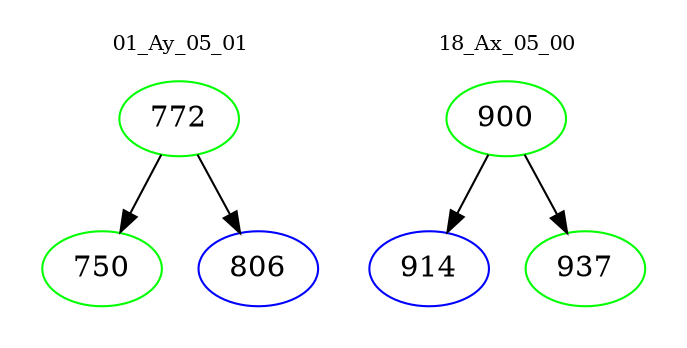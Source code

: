 digraph{
subgraph cluster_0 {
color = white
label = "01_Ay_05_01";
fontsize=10;
T0_772 [label="772", color="green"]
T0_772 -> T0_750 [color="black"]
T0_750 [label="750", color="green"]
T0_772 -> T0_806 [color="black"]
T0_806 [label="806", color="blue"]
}
subgraph cluster_1 {
color = white
label = "18_Ax_05_00";
fontsize=10;
T1_900 [label="900", color="green"]
T1_900 -> T1_914 [color="black"]
T1_914 [label="914", color="blue"]
T1_900 -> T1_937 [color="black"]
T1_937 [label="937", color="green"]
}
}
